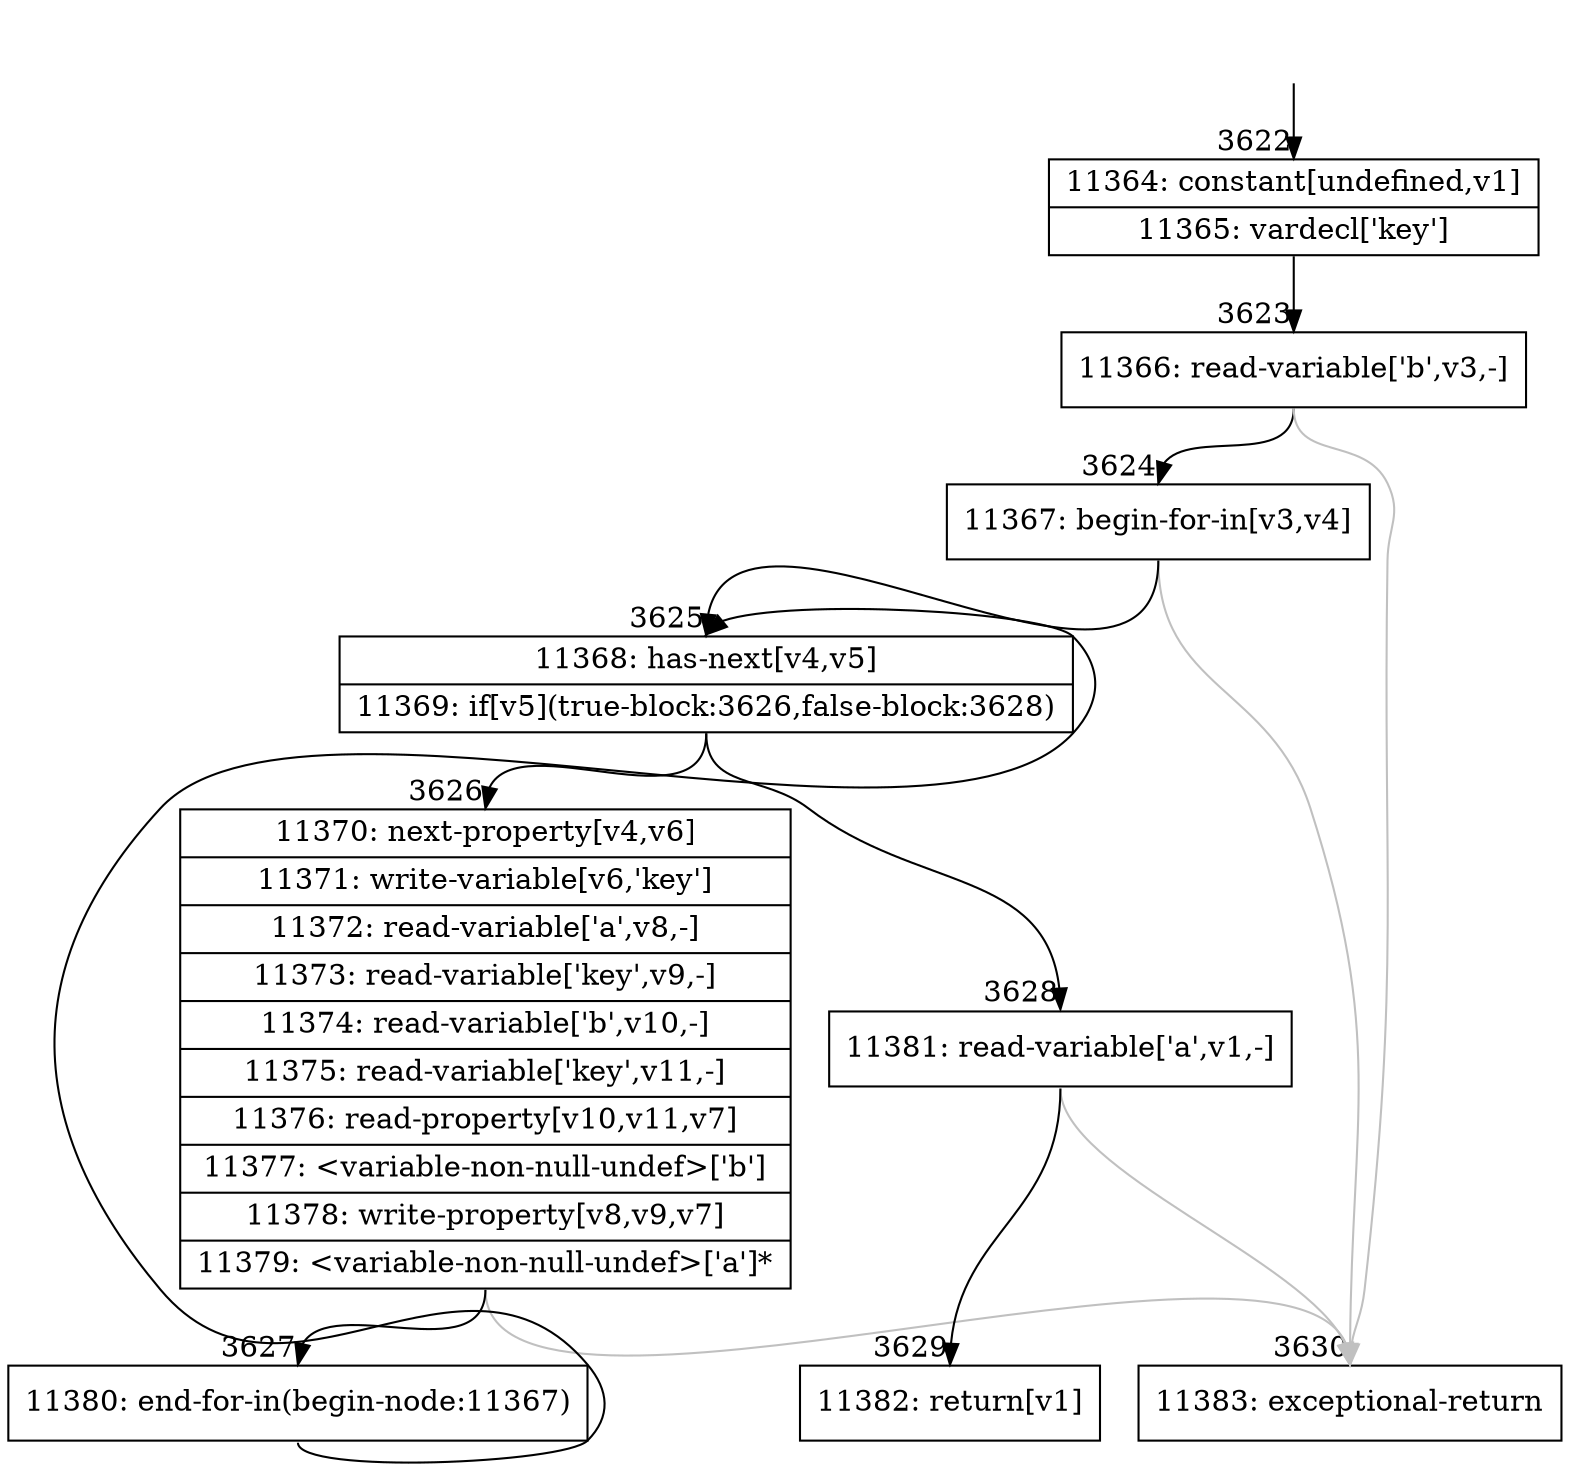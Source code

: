 digraph {
rankdir="TD"
BB_entry207[shape=none,label=""];
BB_entry207 -> BB3622 [tailport=s, headport=n, headlabel="    3622"]
BB3622 [shape=record label="{11364: constant[undefined,v1]|11365: vardecl['key']}" ] 
BB3622 -> BB3623 [tailport=s, headport=n, headlabel="      3623"]
BB3623 [shape=record label="{11366: read-variable['b',v3,-]}" ] 
BB3623 -> BB3624 [tailport=s, headport=n, headlabel="      3624"]
BB3623 -> BB3630 [tailport=s, headport=n, color=gray, headlabel="      3630"]
BB3624 [shape=record label="{11367: begin-for-in[v3,v4]}" ] 
BB3624 -> BB3625 [tailport=s, headport=n, headlabel="      3625"]
BB3624 -> BB3630 [tailport=s, headport=n, color=gray]
BB3625 [shape=record label="{11368: has-next[v4,v5]|11369: if[v5](true-block:3626,false-block:3628)}" ] 
BB3625 -> BB3626 [tailport=s, headport=n, headlabel="      3626"]
BB3625 -> BB3628 [tailport=s, headport=n, headlabel="      3628"]
BB3626 [shape=record label="{11370: next-property[v4,v6]|11371: write-variable[v6,'key']|11372: read-variable['a',v8,-]|11373: read-variable['key',v9,-]|11374: read-variable['b',v10,-]|11375: read-variable['key',v11,-]|11376: read-property[v10,v11,v7]|11377: \<variable-non-null-undef\>['b']|11378: write-property[v8,v9,v7]|11379: \<variable-non-null-undef\>['a']*}" ] 
BB3626 -> BB3627 [tailport=s, headport=n, headlabel="      3627"]
BB3626 -> BB3630 [tailport=s, headport=n, color=gray]
BB3627 [shape=record label="{11380: end-for-in(begin-node:11367)}" ] 
BB3627 -> BB3625 [tailport=s, headport=n]
BB3628 [shape=record label="{11381: read-variable['a',v1,-]}" ] 
BB3628 -> BB3629 [tailport=s, headport=n, headlabel="      3629"]
BB3628 -> BB3630 [tailport=s, headport=n, color=gray]
BB3629 [shape=record label="{11382: return[v1]}" ] 
BB3630 [shape=record label="{11383: exceptional-return}" ] 
//#$~ 3817
}
